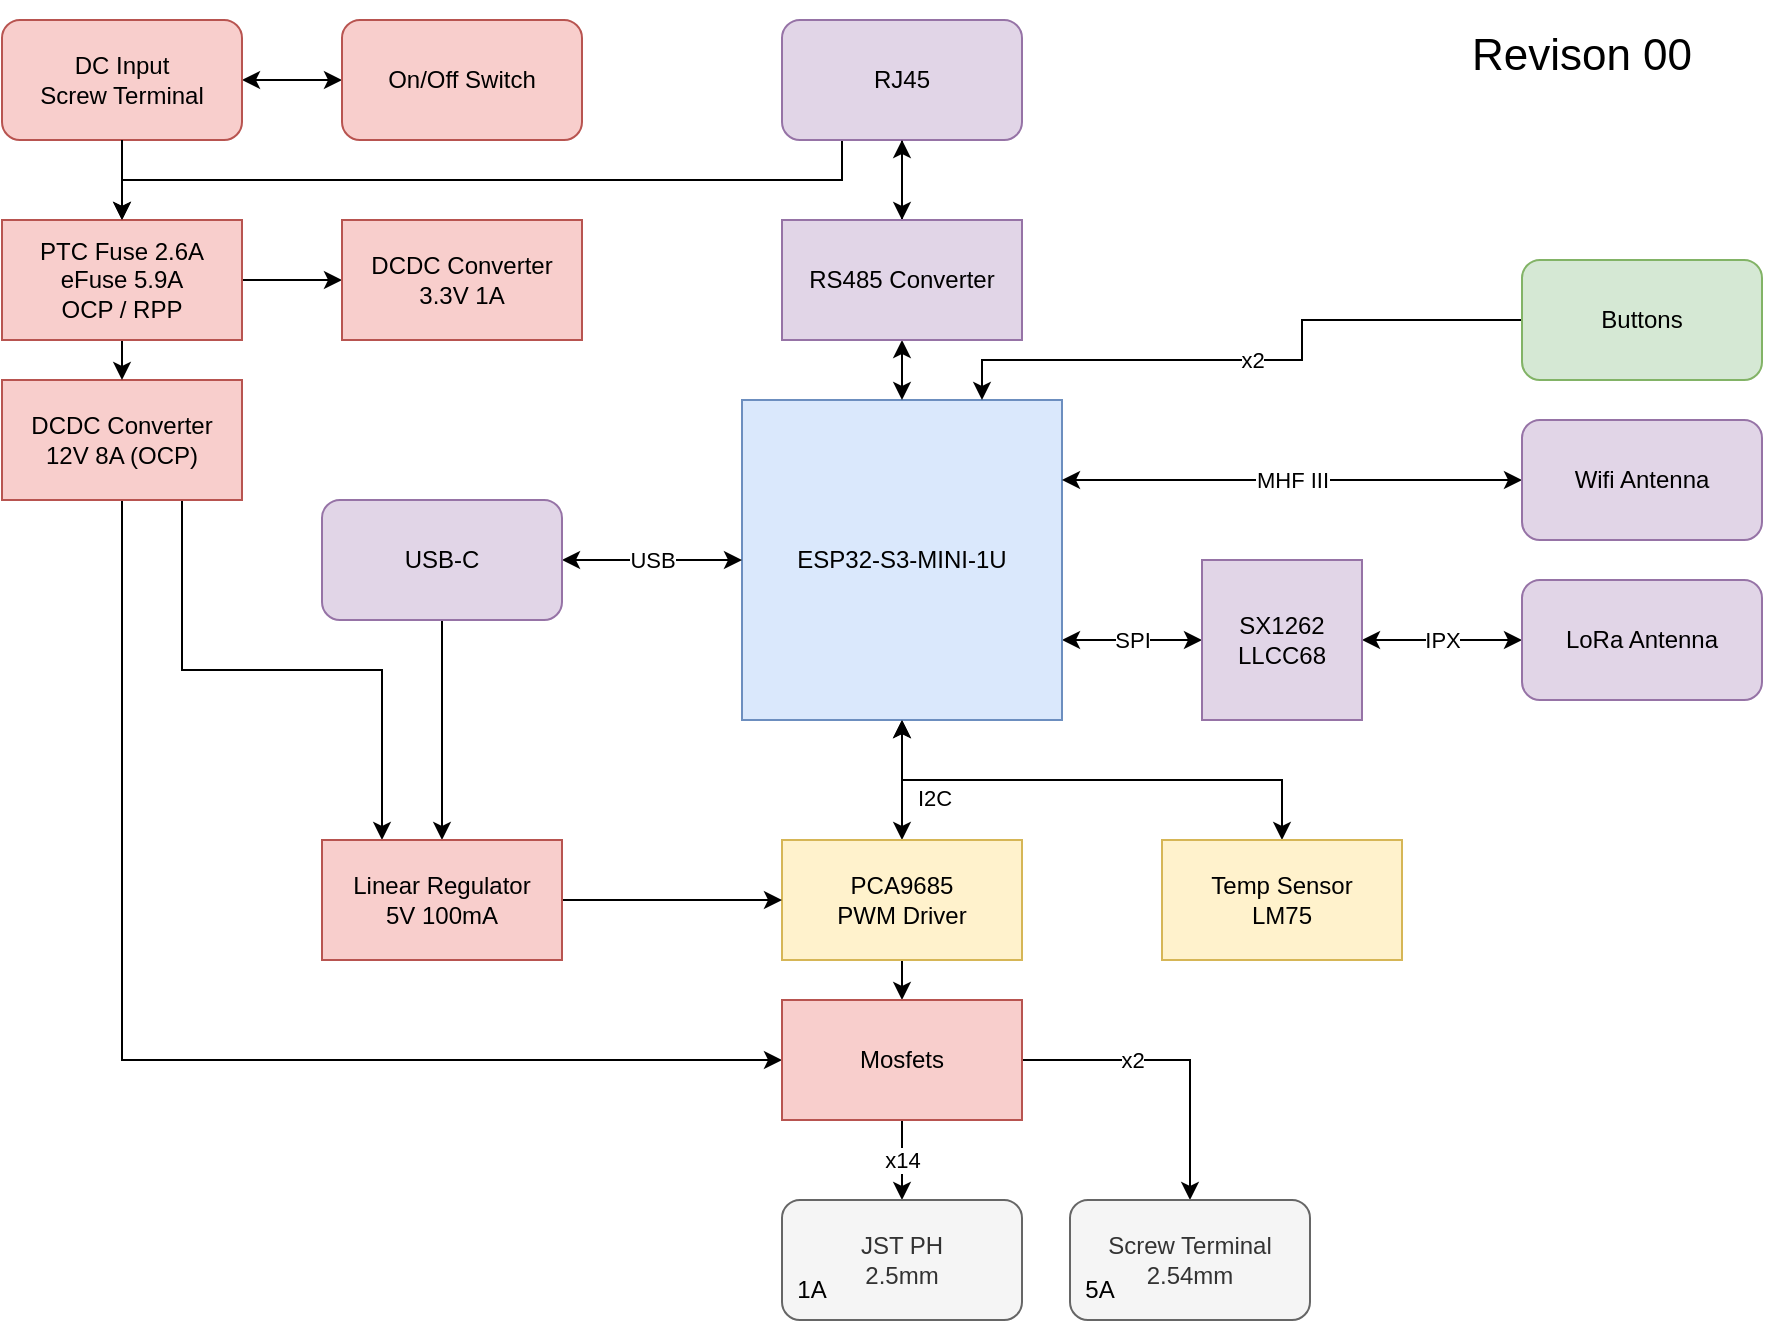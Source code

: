 <mxfile version="24.4.0" type="device">
  <diagram name="Page-1" id="z83b7PPcV6ZyIOXjzvce">
    <mxGraphModel dx="1027" dy="989" grid="1" gridSize="10" guides="1" tooltips="1" connect="1" arrows="1" fold="1" page="1" pageScale="1" pageWidth="1169" pageHeight="827" math="0" shadow="0">
      <root>
        <mxCell id="0" />
        <mxCell id="1" parent="0" />
        <mxCell id="Z63Cd4MSv0f7jXQqCqa3-32" value="SPI" style="edgeStyle=orthogonalEdgeStyle;rounded=0;orthogonalLoop=1;jettySize=auto;html=1;exitX=1;exitY=0.75;exitDx=0;exitDy=0;startArrow=classic;startFill=1;" parent="1" source="Z63Cd4MSv0f7jXQqCqa3-3" target="Z63Cd4MSv0f7jXQqCqa3-4" edge="1">
          <mxGeometry relative="1" as="geometry" />
        </mxCell>
        <mxCell id="Z63Cd4MSv0f7jXQqCqa3-35" value="I2C" style="edgeStyle=orthogonalEdgeStyle;rounded=0;orthogonalLoop=1;jettySize=auto;html=1;exitX=0.5;exitY=1;exitDx=0;exitDy=0;entryX=0.5;entryY=0;entryDx=0;entryDy=0;startArrow=classic;startFill=1;" parent="1" source="Z63Cd4MSv0f7jXQqCqa3-3" target="Z63Cd4MSv0f7jXQqCqa3-13" edge="1">
          <mxGeometry x="0.286" y="16" relative="1" as="geometry">
            <mxPoint as="offset" />
          </mxGeometry>
        </mxCell>
        <mxCell id="Z63Cd4MSv0f7jXQqCqa3-3" value="ESP32-S3-MINI-1U" style="whiteSpace=wrap;html=1;aspect=fixed;fillColor=#dae8fc;strokeColor=#6c8ebf;" parent="1" vertex="1">
          <mxGeometry x="490" y="320" width="160" height="160" as="geometry" />
        </mxCell>
        <mxCell id="Z63Cd4MSv0f7jXQqCqa3-33" value="IPX" style="edgeStyle=orthogonalEdgeStyle;rounded=0;orthogonalLoop=1;jettySize=auto;html=1;exitX=1;exitY=0.5;exitDx=0;exitDy=0;startArrow=classic;startFill=1;" parent="1" source="Z63Cd4MSv0f7jXQqCqa3-4" target="Z63Cd4MSv0f7jXQqCqa3-17" edge="1">
          <mxGeometry relative="1" as="geometry" />
        </mxCell>
        <mxCell id="Z63Cd4MSv0f7jXQqCqa3-4" value="SX1262&lt;div&gt;LLCC68&lt;/div&gt;" style="whiteSpace=wrap;html=1;aspect=fixed;fillColor=#e1d5e7;strokeColor=#9673a6;" parent="1" vertex="1">
          <mxGeometry x="720" y="400" width="80" height="80" as="geometry" />
        </mxCell>
        <mxCell id="Z63Cd4MSv0f7jXQqCqa3-21" value="USB" style="edgeStyle=orthogonalEdgeStyle;rounded=0;orthogonalLoop=1;jettySize=auto;html=1;exitX=1;exitY=0.5;exitDx=0;exitDy=0;startArrow=classic;startFill=1;" parent="1" source="Z63Cd4MSv0f7jXQqCqa3-7" target="Z63Cd4MSv0f7jXQqCqa3-3" edge="1">
          <mxGeometry relative="1" as="geometry">
            <mxPoint x="300" y="454" as="targetPoint" />
          </mxGeometry>
        </mxCell>
        <mxCell id="88yLvj8abLCUOFOeK4SU-5" style="edgeStyle=orthogonalEdgeStyle;rounded=0;orthogonalLoop=1;jettySize=auto;html=1;exitX=0.5;exitY=1;exitDx=0;exitDy=0;entryX=0.5;entryY=0;entryDx=0;entryDy=0;" parent="1" source="Z63Cd4MSv0f7jXQqCqa3-7" target="oz5sCgZrgBWRdem4BcaA-5" edge="1">
          <mxGeometry relative="1" as="geometry">
            <mxPoint x="180" y="404" as="targetPoint" />
            <Array as="points" />
          </mxGeometry>
        </mxCell>
        <mxCell id="Z63Cd4MSv0f7jXQqCqa3-7" value="USB-C" style="rounded=1;whiteSpace=wrap;html=1;fillColor=#e1d5e7;strokeColor=#9673a6;" parent="1" vertex="1">
          <mxGeometry x="280" y="370" width="120" height="60" as="geometry" />
        </mxCell>
        <mxCell id="Z63Cd4MSv0f7jXQqCqa3-29" style="edgeStyle=orthogonalEdgeStyle;rounded=0;orthogonalLoop=1;jettySize=auto;html=1;exitX=0.5;exitY=1;exitDx=0;exitDy=0;entryX=0.5;entryY=0;entryDx=0;entryDy=0;" parent="1" source="Z63Cd4MSv0f7jXQqCqa3-8" target="Z63Cd4MSv0f7jXQqCqa3-9" edge="1">
          <mxGeometry relative="1" as="geometry" />
        </mxCell>
        <mxCell id="oz5sCgZrgBWRdem4BcaA-7" style="edgeStyle=orthogonalEdgeStyle;rounded=0;orthogonalLoop=1;jettySize=auto;html=1;exitX=0.25;exitY=1;exitDx=0;exitDy=0;entryX=0.5;entryY=0;entryDx=0;entryDy=0;" parent="1" source="Z63Cd4MSv0f7jXQqCqa3-8" target="Z63Cd4MSv0f7jXQqCqa3-19" edge="1">
          <mxGeometry relative="1" as="geometry">
            <Array as="points">
              <mxPoint x="540" y="210" />
              <mxPoint x="180" y="210" />
            </Array>
          </mxGeometry>
        </mxCell>
        <mxCell id="Z63Cd4MSv0f7jXQqCqa3-8" value="RJ45" style="rounded=1;whiteSpace=wrap;html=1;fillColor=#e1d5e7;strokeColor=#9673a6;" parent="1" vertex="1">
          <mxGeometry x="510" y="130" width="120" height="60" as="geometry" />
        </mxCell>
        <mxCell id="Z63Cd4MSv0f7jXQqCqa3-30" style="edgeStyle=orthogonalEdgeStyle;rounded=0;orthogonalLoop=1;jettySize=auto;html=1;exitX=0.5;exitY=1;exitDx=0;exitDy=0;entryX=0.5;entryY=0;entryDx=0;entryDy=0;startArrow=classic;startFill=1;" parent="1" source="Z63Cd4MSv0f7jXQqCqa3-9" target="Z63Cd4MSv0f7jXQqCqa3-3" edge="1">
          <mxGeometry relative="1" as="geometry" />
        </mxCell>
        <mxCell id="Z63Cd4MSv0f7jXQqCqa3-31" value="" style="edgeStyle=orthogonalEdgeStyle;rounded=0;orthogonalLoop=1;jettySize=auto;html=1;" parent="1" source="Z63Cd4MSv0f7jXQqCqa3-9" target="Z63Cd4MSv0f7jXQqCqa3-8" edge="1">
          <mxGeometry relative="1" as="geometry" />
        </mxCell>
        <mxCell id="Z63Cd4MSv0f7jXQqCqa3-9" value="RS485 Converter" style="rounded=0;whiteSpace=wrap;html=1;fillColor=#e1d5e7;strokeColor=#9673a6;" parent="1" vertex="1">
          <mxGeometry x="510" y="230" width="120" height="60" as="geometry" />
        </mxCell>
        <mxCell id="Z63Cd4MSv0f7jXQqCqa3-26" style="edgeStyle=orthogonalEdgeStyle;rounded=0;orthogonalLoop=1;jettySize=auto;html=1;exitX=1;exitY=0.5;exitDx=0;exitDy=0;entryX=0;entryY=0.5;entryDx=0;entryDy=0;startArrow=classic;startFill=1;" parent="1" source="Z63Cd4MSv0f7jXQqCqa3-11" target="Z63Cd4MSv0f7jXQqCqa3-20" edge="1">
          <mxGeometry relative="1" as="geometry" />
        </mxCell>
        <mxCell id="Z63Cd4MSv0f7jXQqCqa3-11" value="DC Input&lt;div&gt;Screw Terminal&lt;/div&gt;" style="rounded=1;whiteSpace=wrap;html=1;fillColor=#f8cecc;strokeColor=#b85450;" parent="1" vertex="1">
          <mxGeometry x="120" y="130" width="120" height="60" as="geometry" />
        </mxCell>
        <mxCell id="oz5sCgZrgBWRdem4BcaA-1" style="edgeStyle=orthogonalEdgeStyle;rounded=0;orthogonalLoop=1;jettySize=auto;html=1;exitX=0.5;exitY=1;exitDx=0;exitDy=0;entryX=0;entryY=0.5;entryDx=0;entryDy=0;" parent="1" source="Z63Cd4MSv0f7jXQqCqa3-12" target="Z63Cd4MSv0f7jXQqCqa3-14" edge="1">
          <mxGeometry relative="1" as="geometry">
            <Array as="points">
              <mxPoint x="180" y="650" />
            </Array>
          </mxGeometry>
        </mxCell>
        <mxCell id="nUjMPliQkeW6kAR4EXXE-4" style="edgeStyle=orthogonalEdgeStyle;rounded=0;orthogonalLoop=1;jettySize=auto;html=1;exitX=0.75;exitY=1;exitDx=0;exitDy=0;entryX=0.25;entryY=0;entryDx=0;entryDy=0;" edge="1" parent="1" source="Z63Cd4MSv0f7jXQqCqa3-12" target="oz5sCgZrgBWRdem4BcaA-5">
          <mxGeometry relative="1" as="geometry" />
        </mxCell>
        <mxCell id="Z63Cd4MSv0f7jXQqCqa3-12" value="DCDC Converter&lt;div&gt;12V 8A (OCP)&lt;/div&gt;" style="rounded=0;whiteSpace=wrap;html=1;fillColor=#f8cecc;strokeColor=#b85450;" parent="1" vertex="1">
          <mxGeometry x="120" y="310" width="120" height="60" as="geometry" />
        </mxCell>
        <mxCell id="88yLvj8abLCUOFOeK4SU-6" style="edgeStyle=orthogonalEdgeStyle;rounded=0;orthogonalLoop=1;jettySize=auto;html=1;exitX=0.5;exitY=1;exitDx=0;exitDy=0;entryX=0.5;entryY=0;entryDx=0;entryDy=0;" parent="1" source="Z63Cd4MSv0f7jXQqCqa3-13" target="Z63Cd4MSv0f7jXQqCqa3-14" edge="1">
          <mxGeometry relative="1" as="geometry" />
        </mxCell>
        <mxCell id="Z63Cd4MSv0f7jXQqCqa3-13" value="PCA9685&lt;br&gt;&lt;div&gt;PWM Driver&lt;/div&gt;" style="rounded=0;whiteSpace=wrap;html=1;fillColor=#fff2cc;strokeColor=#d6b656;" parent="1" vertex="1">
          <mxGeometry x="510" y="540" width="120" height="60" as="geometry" />
        </mxCell>
        <mxCell id="Z63Cd4MSv0f7jXQqCqa3-37" value="x14" style="edgeStyle=orthogonalEdgeStyle;rounded=0;orthogonalLoop=1;jettySize=auto;html=1;startArrow=none;startFill=0;" parent="1" source="Z63Cd4MSv0f7jXQqCqa3-14" target="Z63Cd4MSv0f7jXQqCqa3-15" edge="1">
          <mxGeometry relative="1" as="geometry" />
        </mxCell>
        <mxCell id="Z63Cd4MSv0f7jXQqCqa3-38" value="x2" style="edgeStyle=orthogonalEdgeStyle;rounded=0;orthogonalLoop=1;jettySize=auto;html=1;startArrow=none;startFill=0;" parent="1" source="Z63Cd4MSv0f7jXQqCqa3-14" target="Z63Cd4MSv0f7jXQqCqa3-16" edge="1">
          <mxGeometry x="-0.292" relative="1" as="geometry">
            <mxPoint as="offset" />
          </mxGeometry>
        </mxCell>
        <mxCell id="Z63Cd4MSv0f7jXQqCqa3-14" value="Mosfets" style="rounded=0;whiteSpace=wrap;html=1;fillColor=#f8cecc;strokeColor=#b85450;" parent="1" vertex="1">
          <mxGeometry x="510" y="620" width="120" height="60" as="geometry" />
        </mxCell>
        <mxCell id="Z63Cd4MSv0f7jXQqCqa3-15" value="JST PH&lt;div&gt;2.5mm&lt;/div&gt;" style="rounded=1;whiteSpace=wrap;html=1;fillColor=#f5f5f5;strokeColor=#666666;fontColor=#333333;" parent="1" vertex="1">
          <mxGeometry x="510" y="720" width="120" height="60" as="geometry" />
        </mxCell>
        <mxCell id="Z63Cd4MSv0f7jXQqCqa3-16" value="Screw Terminal&lt;div&gt;2.54mm&lt;/div&gt;" style="rounded=1;whiteSpace=wrap;html=1;fillColor=#f5f5f5;strokeColor=#666666;fontColor=#333333;" parent="1" vertex="1">
          <mxGeometry x="654" y="720" width="120" height="60" as="geometry" />
        </mxCell>
        <mxCell id="Z63Cd4MSv0f7jXQqCqa3-17" value="LoRa Antenna" style="rounded=1;whiteSpace=wrap;html=1;fillColor=#e1d5e7;strokeColor=#9673a6;" parent="1" vertex="1">
          <mxGeometry x="880" y="410" width="120" height="60" as="geometry" />
        </mxCell>
        <mxCell id="Z63Cd4MSv0f7jXQqCqa3-34" value="MHF III" style="edgeStyle=orthogonalEdgeStyle;rounded=0;orthogonalLoop=1;jettySize=auto;html=1;exitX=0;exitY=0.5;exitDx=0;exitDy=0;entryX=1;entryY=0.25;entryDx=0;entryDy=0;startArrow=classic;startFill=1;" parent="1" source="Z63Cd4MSv0f7jXQqCqa3-18" target="Z63Cd4MSv0f7jXQqCqa3-3" edge="1">
          <mxGeometry relative="1" as="geometry">
            <Array as="points">
              <mxPoint x="790" y="360" />
              <mxPoint x="790" y="360" />
            </Array>
            <mxPoint as="offset" />
          </mxGeometry>
        </mxCell>
        <mxCell id="Z63Cd4MSv0f7jXQqCqa3-18" value="Wifi Antenna" style="rounded=1;whiteSpace=wrap;html=1;fillColor=#e1d5e7;strokeColor=#9673a6;" parent="1" vertex="1">
          <mxGeometry x="880" y="330" width="120" height="60" as="geometry" />
        </mxCell>
        <mxCell id="Z63Cd4MSv0f7jXQqCqa3-25" style="edgeStyle=orthogonalEdgeStyle;rounded=0;orthogonalLoop=1;jettySize=auto;html=1;entryX=0.5;entryY=0;entryDx=0;entryDy=0;exitX=0.5;exitY=1;exitDx=0;exitDy=0;" parent="1" source="Z63Cd4MSv0f7jXQqCqa3-19" target="Z63Cd4MSv0f7jXQqCqa3-12" edge="1">
          <mxGeometry relative="1" as="geometry">
            <mxPoint x="230" y="280" as="sourcePoint" />
          </mxGeometry>
        </mxCell>
        <mxCell id="nUjMPliQkeW6kAR4EXXE-3" style="edgeStyle=orthogonalEdgeStyle;rounded=0;orthogonalLoop=1;jettySize=auto;html=1;exitX=1;exitY=0.5;exitDx=0;exitDy=0;" edge="1" parent="1" source="Z63Cd4MSv0f7jXQqCqa3-19" target="88yLvj8abLCUOFOeK4SU-3">
          <mxGeometry relative="1" as="geometry" />
        </mxCell>
        <mxCell id="Z63Cd4MSv0f7jXQqCqa3-19" value="&lt;div&gt;PTC Fuse 2.6A&lt;/div&gt;eFuse&amp;nbsp;&lt;span style=&quot;background-color: initial;&quot;&gt;5.9A&lt;/span&gt;&lt;div&gt;&lt;span style=&quot;background-color: initial;&quot;&gt;OCP / RPP&lt;/span&gt;&lt;/div&gt;" style="rounded=0;whiteSpace=wrap;html=1;fillColor=#f8cecc;strokeColor=#b85450;" parent="1" vertex="1">
          <mxGeometry x="120" y="230" width="120" height="60" as="geometry" />
        </mxCell>
        <mxCell id="oz5sCgZrgBWRdem4BcaA-2" style="edgeStyle=orthogonalEdgeStyle;rounded=0;orthogonalLoop=1;jettySize=auto;html=1;exitX=0.5;exitY=1;exitDx=0;exitDy=0;entryX=0.5;entryY=0;entryDx=0;entryDy=0;" parent="1" source="Z63Cd4MSv0f7jXQqCqa3-11" target="Z63Cd4MSv0f7jXQqCqa3-19" edge="1">
          <mxGeometry relative="1" as="geometry">
            <mxPoint x="180" y="140" as="targetPoint" />
          </mxGeometry>
        </mxCell>
        <mxCell id="Z63Cd4MSv0f7jXQqCqa3-20" value="On/Off Switch" style="rounded=1;whiteSpace=wrap;html=1;fillColor=#f8cecc;strokeColor=#b85450;" parent="1" vertex="1">
          <mxGeometry x="290" y="130" width="120" height="60" as="geometry" />
        </mxCell>
        <mxCell id="ka8EcKosG7HrpOvrYVtk-2" style="edgeStyle=orthogonalEdgeStyle;rounded=0;orthogonalLoop=1;jettySize=auto;html=1;exitX=0.5;exitY=0;exitDx=0;exitDy=0;entryX=0.5;entryY=1;entryDx=0;entryDy=0;startArrow=classic;startFill=1;" parent="1" source="ka8EcKosG7HrpOvrYVtk-1" target="Z63Cd4MSv0f7jXQqCqa3-3" edge="1">
          <mxGeometry relative="1" as="geometry" />
        </mxCell>
        <mxCell id="ka8EcKosG7HrpOvrYVtk-1" value="Temp Sensor&lt;div&gt;LM75&lt;/div&gt;" style="rounded=0;whiteSpace=wrap;html=1;fillColor=#fff2cc;strokeColor=#d6b656;" parent="1" vertex="1">
          <mxGeometry x="700" y="540" width="120" height="60" as="geometry" />
        </mxCell>
        <mxCell id="ka8EcKosG7HrpOvrYVtk-4" value="1A" style="text;html=1;align=center;verticalAlign=middle;whiteSpace=wrap;rounded=0;" parent="1" vertex="1">
          <mxGeometry x="510" y="750" width="30" height="30" as="geometry" />
        </mxCell>
        <mxCell id="ka8EcKosG7HrpOvrYVtk-5" value="5A" style="text;html=1;align=center;verticalAlign=middle;whiteSpace=wrap;rounded=0;" parent="1" vertex="1">
          <mxGeometry x="654" y="750" width="30" height="30" as="geometry" />
        </mxCell>
        <mxCell id="88yLvj8abLCUOFOeK4SU-3" value="DCDC Converter&lt;div&gt;3.3V 1A&lt;/div&gt;" style="rounded=0;whiteSpace=wrap;html=1;fillColor=#f8cecc;strokeColor=#b85450;" parent="1" vertex="1">
          <mxGeometry x="290" y="230" width="120" height="60" as="geometry" />
        </mxCell>
        <mxCell id="nUjMPliQkeW6kAR4EXXE-1" style="edgeStyle=orthogonalEdgeStyle;rounded=0;orthogonalLoop=1;jettySize=auto;html=1;exitX=1;exitY=0.5;exitDx=0;exitDy=0;" edge="1" parent="1" source="oz5sCgZrgBWRdem4BcaA-5" target="Z63Cd4MSv0f7jXQqCqa3-13">
          <mxGeometry relative="1" as="geometry" />
        </mxCell>
        <mxCell id="oz5sCgZrgBWRdem4BcaA-5" value="Linear Regulator&lt;div&gt;5V 100mA&lt;/div&gt;" style="rounded=0;whiteSpace=wrap;html=1;fillColor=#f8cecc;strokeColor=#b85450;" parent="1" vertex="1">
          <mxGeometry x="280" y="540" width="120" height="60" as="geometry" />
        </mxCell>
        <mxCell id="oz5sCgZrgBWRdem4BcaA-9" value="x2" style="edgeStyle=orthogonalEdgeStyle;rounded=0;orthogonalLoop=1;jettySize=auto;html=1;exitX=0;exitY=0.5;exitDx=0;exitDy=0;entryX=0.75;entryY=0;entryDx=0;entryDy=0;" parent="1" source="oz5sCgZrgBWRdem4BcaA-8" target="Z63Cd4MSv0f7jXQqCqa3-3" edge="1">
          <mxGeometry relative="1" as="geometry">
            <Array as="points">
              <mxPoint x="770" y="280" />
              <mxPoint x="770" y="300" />
              <mxPoint x="610" y="300" />
            </Array>
          </mxGeometry>
        </mxCell>
        <mxCell id="oz5sCgZrgBWRdem4BcaA-8" value="Buttons" style="rounded=1;whiteSpace=wrap;html=1;fillColor=#d5e8d4;strokeColor=#82b366;" parent="1" vertex="1">
          <mxGeometry x="880" y="250" width="120" height="60" as="geometry" />
        </mxCell>
        <mxCell id="mnV45OxOouCqB1F6L63J-1" value="Revison 00" style="text;html=1;align=center;verticalAlign=middle;whiteSpace=wrap;rounded=0;fontSize=22;" parent="1" vertex="1">
          <mxGeometry x="830" y="120" width="160" height="55" as="geometry" />
        </mxCell>
      </root>
    </mxGraphModel>
  </diagram>
</mxfile>
